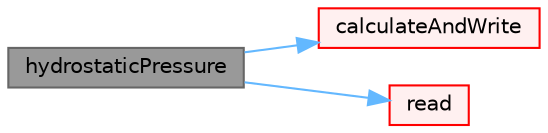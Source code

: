 digraph "hydrostaticPressure"
{
 // LATEX_PDF_SIZE
  bgcolor="transparent";
  edge [fontname=Helvetica,fontsize=10,labelfontname=Helvetica,labelfontsize=10];
  node [fontname=Helvetica,fontsize=10,shape=box,height=0.2,width=0.4];
  rankdir="LR";
  Node1 [id="Node000001",label="hydrostaticPressure",height=0.2,width=0.4,color="gray40", fillcolor="grey60", style="filled", fontcolor="black",tooltip=" "];
  Node1 -> Node2 [id="edge1_Node000001_Node000002",color="steelblue1",style="solid",tooltip=" "];
  Node2 [id="Node000002",label="calculateAndWrite",height=0.2,width=0.4,color="red", fillcolor="#FFF0F0", style="filled",URL="$classFoam_1_1functionObjects_1_1hydrostaticPressure.html#a1bafc2809502e7301f2a187fc46903f8",tooltip=" "];
  Node1 -> Node20 [id="edge2_Node000001_Node000020",color="steelblue1",style="solid",tooltip=" "];
  Node20 [id="Node000020",label="read",height=0.2,width=0.4,color="red", fillcolor="#FFF0F0", style="filled",URL="$classFoam_1_1functionObjects_1_1hydrostaticPressure.html#a6ce0c64db98eb6144d363dbfc86104eb",tooltip=" "];
}
